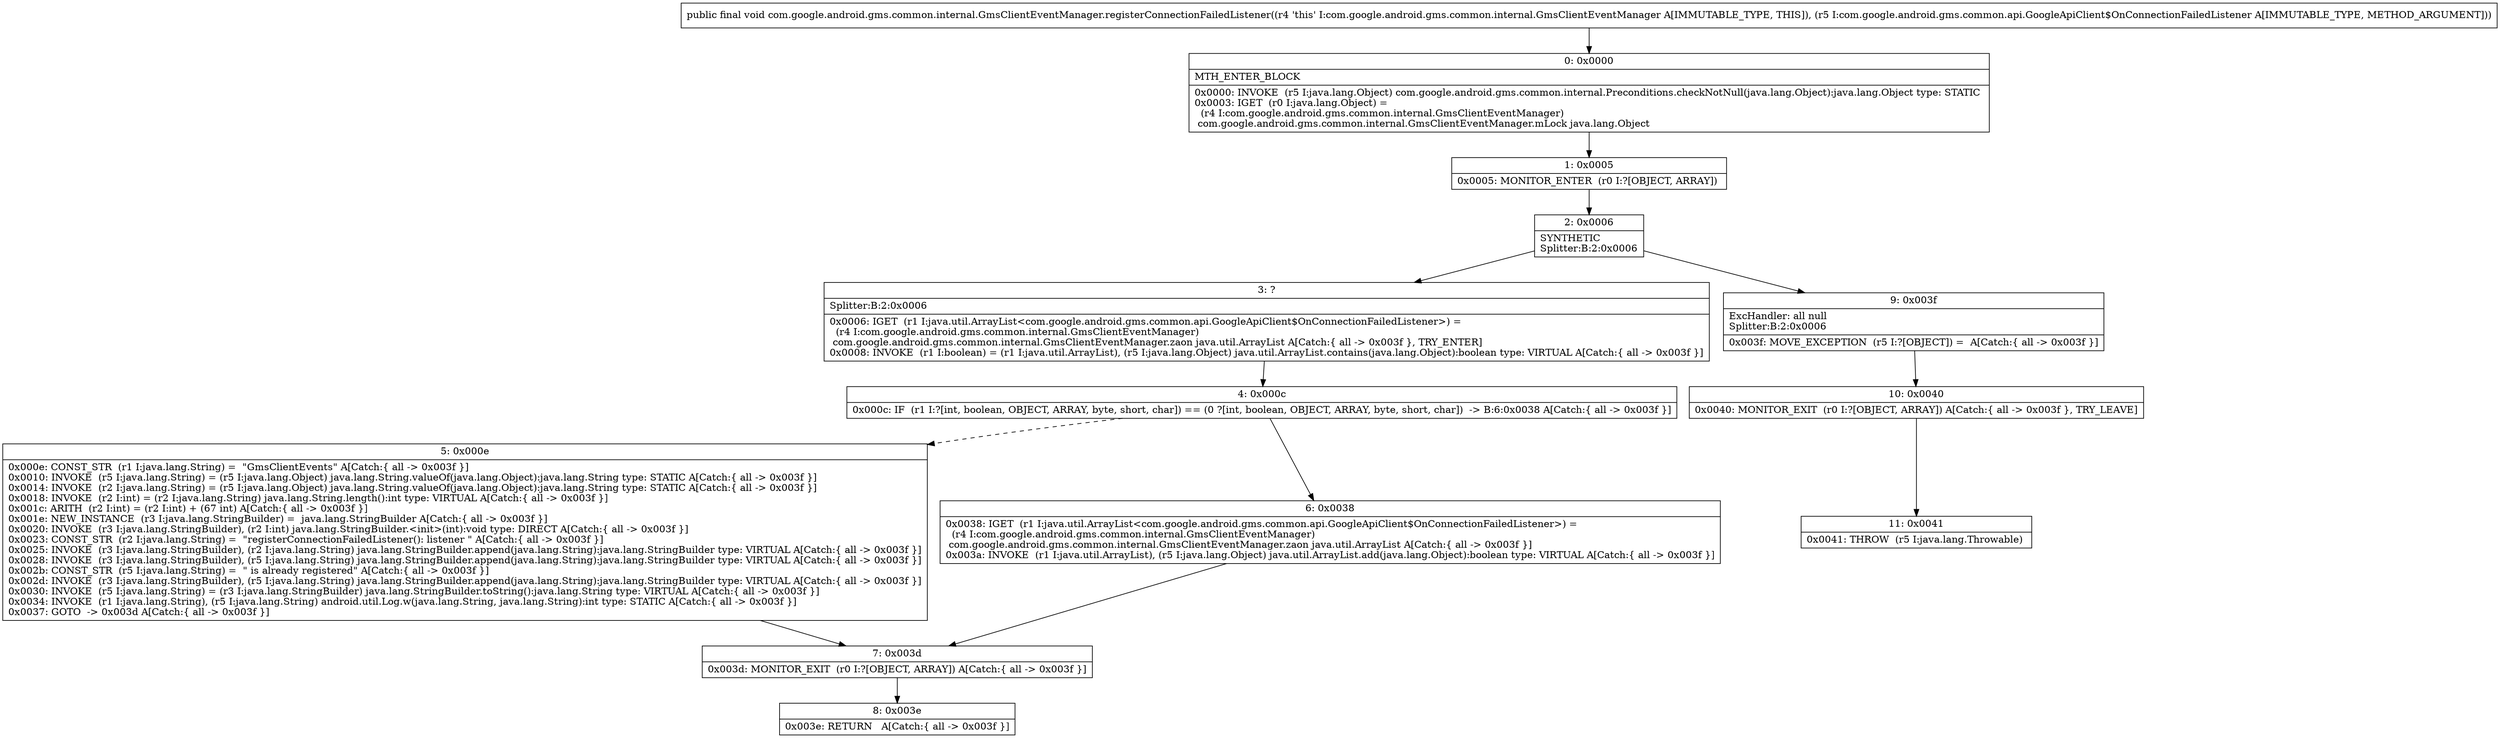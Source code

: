 digraph "CFG forcom.google.android.gms.common.internal.GmsClientEventManager.registerConnectionFailedListener(Lcom\/google\/android\/gms\/common\/api\/GoogleApiClient$OnConnectionFailedListener;)V" {
Node_0 [shape=record,label="{0\:\ 0x0000|MTH_ENTER_BLOCK\l|0x0000: INVOKE  (r5 I:java.lang.Object) com.google.android.gms.common.internal.Preconditions.checkNotNull(java.lang.Object):java.lang.Object type: STATIC \l0x0003: IGET  (r0 I:java.lang.Object) = \l  (r4 I:com.google.android.gms.common.internal.GmsClientEventManager)\l com.google.android.gms.common.internal.GmsClientEventManager.mLock java.lang.Object \l}"];
Node_1 [shape=record,label="{1\:\ 0x0005|0x0005: MONITOR_ENTER  (r0 I:?[OBJECT, ARRAY]) \l}"];
Node_2 [shape=record,label="{2\:\ 0x0006|SYNTHETIC\lSplitter:B:2:0x0006\l}"];
Node_3 [shape=record,label="{3\:\ ?|Splitter:B:2:0x0006\l|0x0006: IGET  (r1 I:java.util.ArrayList\<com.google.android.gms.common.api.GoogleApiClient$OnConnectionFailedListener\>) = \l  (r4 I:com.google.android.gms.common.internal.GmsClientEventManager)\l com.google.android.gms.common.internal.GmsClientEventManager.zaon java.util.ArrayList A[Catch:\{ all \-\> 0x003f \}, TRY_ENTER]\l0x0008: INVOKE  (r1 I:boolean) = (r1 I:java.util.ArrayList), (r5 I:java.lang.Object) java.util.ArrayList.contains(java.lang.Object):boolean type: VIRTUAL A[Catch:\{ all \-\> 0x003f \}]\l}"];
Node_4 [shape=record,label="{4\:\ 0x000c|0x000c: IF  (r1 I:?[int, boolean, OBJECT, ARRAY, byte, short, char]) == (0 ?[int, boolean, OBJECT, ARRAY, byte, short, char])  \-\> B:6:0x0038 A[Catch:\{ all \-\> 0x003f \}]\l}"];
Node_5 [shape=record,label="{5\:\ 0x000e|0x000e: CONST_STR  (r1 I:java.lang.String) =  \"GmsClientEvents\" A[Catch:\{ all \-\> 0x003f \}]\l0x0010: INVOKE  (r5 I:java.lang.String) = (r5 I:java.lang.Object) java.lang.String.valueOf(java.lang.Object):java.lang.String type: STATIC A[Catch:\{ all \-\> 0x003f \}]\l0x0014: INVOKE  (r2 I:java.lang.String) = (r5 I:java.lang.Object) java.lang.String.valueOf(java.lang.Object):java.lang.String type: STATIC A[Catch:\{ all \-\> 0x003f \}]\l0x0018: INVOKE  (r2 I:int) = (r2 I:java.lang.String) java.lang.String.length():int type: VIRTUAL A[Catch:\{ all \-\> 0x003f \}]\l0x001c: ARITH  (r2 I:int) = (r2 I:int) + (67 int) A[Catch:\{ all \-\> 0x003f \}]\l0x001e: NEW_INSTANCE  (r3 I:java.lang.StringBuilder) =  java.lang.StringBuilder A[Catch:\{ all \-\> 0x003f \}]\l0x0020: INVOKE  (r3 I:java.lang.StringBuilder), (r2 I:int) java.lang.StringBuilder.\<init\>(int):void type: DIRECT A[Catch:\{ all \-\> 0x003f \}]\l0x0023: CONST_STR  (r2 I:java.lang.String) =  \"registerConnectionFailedListener(): listener \" A[Catch:\{ all \-\> 0x003f \}]\l0x0025: INVOKE  (r3 I:java.lang.StringBuilder), (r2 I:java.lang.String) java.lang.StringBuilder.append(java.lang.String):java.lang.StringBuilder type: VIRTUAL A[Catch:\{ all \-\> 0x003f \}]\l0x0028: INVOKE  (r3 I:java.lang.StringBuilder), (r5 I:java.lang.String) java.lang.StringBuilder.append(java.lang.String):java.lang.StringBuilder type: VIRTUAL A[Catch:\{ all \-\> 0x003f \}]\l0x002b: CONST_STR  (r5 I:java.lang.String) =  \" is already registered\" A[Catch:\{ all \-\> 0x003f \}]\l0x002d: INVOKE  (r3 I:java.lang.StringBuilder), (r5 I:java.lang.String) java.lang.StringBuilder.append(java.lang.String):java.lang.StringBuilder type: VIRTUAL A[Catch:\{ all \-\> 0x003f \}]\l0x0030: INVOKE  (r5 I:java.lang.String) = (r3 I:java.lang.StringBuilder) java.lang.StringBuilder.toString():java.lang.String type: VIRTUAL A[Catch:\{ all \-\> 0x003f \}]\l0x0034: INVOKE  (r1 I:java.lang.String), (r5 I:java.lang.String) android.util.Log.w(java.lang.String, java.lang.String):int type: STATIC A[Catch:\{ all \-\> 0x003f \}]\l0x0037: GOTO  \-\> 0x003d A[Catch:\{ all \-\> 0x003f \}]\l}"];
Node_6 [shape=record,label="{6\:\ 0x0038|0x0038: IGET  (r1 I:java.util.ArrayList\<com.google.android.gms.common.api.GoogleApiClient$OnConnectionFailedListener\>) = \l  (r4 I:com.google.android.gms.common.internal.GmsClientEventManager)\l com.google.android.gms.common.internal.GmsClientEventManager.zaon java.util.ArrayList A[Catch:\{ all \-\> 0x003f \}]\l0x003a: INVOKE  (r1 I:java.util.ArrayList), (r5 I:java.lang.Object) java.util.ArrayList.add(java.lang.Object):boolean type: VIRTUAL A[Catch:\{ all \-\> 0x003f \}]\l}"];
Node_7 [shape=record,label="{7\:\ 0x003d|0x003d: MONITOR_EXIT  (r0 I:?[OBJECT, ARRAY]) A[Catch:\{ all \-\> 0x003f \}]\l}"];
Node_8 [shape=record,label="{8\:\ 0x003e|0x003e: RETURN   A[Catch:\{ all \-\> 0x003f \}]\l}"];
Node_9 [shape=record,label="{9\:\ 0x003f|ExcHandler: all null\lSplitter:B:2:0x0006\l|0x003f: MOVE_EXCEPTION  (r5 I:?[OBJECT]) =  A[Catch:\{ all \-\> 0x003f \}]\l}"];
Node_10 [shape=record,label="{10\:\ 0x0040|0x0040: MONITOR_EXIT  (r0 I:?[OBJECT, ARRAY]) A[Catch:\{ all \-\> 0x003f \}, TRY_LEAVE]\l}"];
Node_11 [shape=record,label="{11\:\ 0x0041|0x0041: THROW  (r5 I:java.lang.Throwable) \l}"];
MethodNode[shape=record,label="{public final void com.google.android.gms.common.internal.GmsClientEventManager.registerConnectionFailedListener((r4 'this' I:com.google.android.gms.common.internal.GmsClientEventManager A[IMMUTABLE_TYPE, THIS]), (r5 I:com.google.android.gms.common.api.GoogleApiClient$OnConnectionFailedListener A[IMMUTABLE_TYPE, METHOD_ARGUMENT])) }"];
MethodNode -> Node_0;
Node_0 -> Node_1;
Node_1 -> Node_2;
Node_2 -> Node_3;
Node_2 -> Node_9;
Node_3 -> Node_4;
Node_4 -> Node_5[style=dashed];
Node_4 -> Node_6;
Node_5 -> Node_7;
Node_6 -> Node_7;
Node_7 -> Node_8;
Node_9 -> Node_10;
Node_10 -> Node_11;
}

